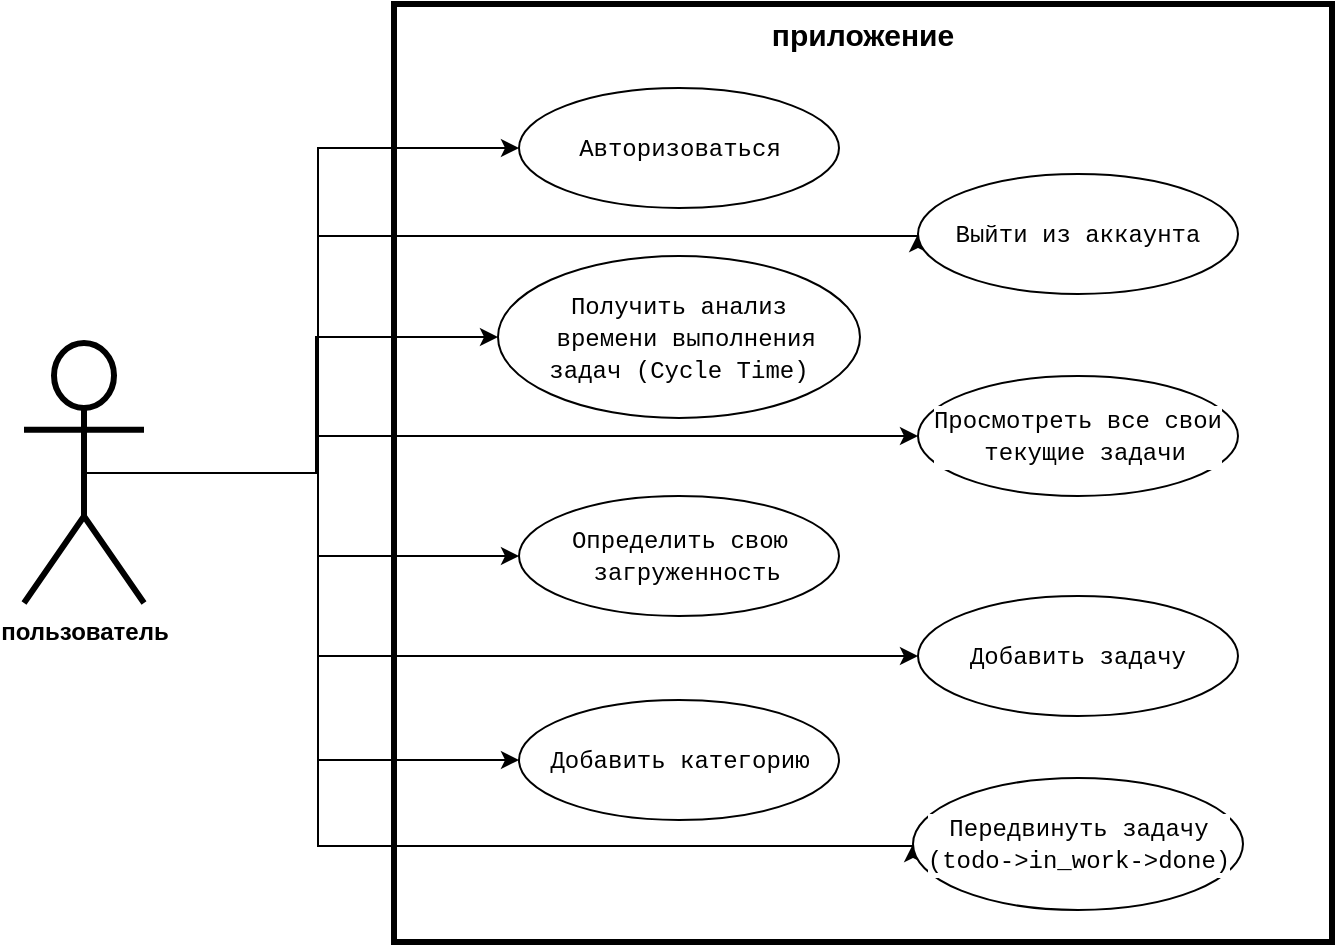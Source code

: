 <mxfile version="26.0.16">
  <diagram name="Страница — 1" id="VtmHv96i5wA-RLcBsSub">
    <mxGraphModel dx="1295" dy="878" grid="0" gridSize="10" guides="1" tooltips="1" connect="1" arrows="1" fold="1" page="0" pageScale="1" pageWidth="827" pageHeight="1169" math="0" shadow="0">
      <root>
        <mxCell id="0" />
        <mxCell id="1" parent="0" />
        <mxCell id="aSmrD-3UpMkZ6W-dr-7R-2" value="&lt;font style=&quot;font-size: 15px;&quot;&gt;&lt;b&gt;приложение&lt;/b&gt;&lt;/font&gt;" style="whiteSpace=wrap;html=1;aspect=fixed;verticalAlign=top;strokeWidth=3;" parent="1" vertex="1">
          <mxGeometry x="448" y="204" width="469" height="469" as="geometry" />
        </mxCell>
        <mxCell id="aSmrD-3UpMkZ6W-dr-7R-11" style="edgeStyle=orthogonalEdgeStyle;rounded=0;orthogonalLoop=1;jettySize=auto;html=1;entryX=0;entryY=0.5;entryDx=0;entryDy=0;exitX=0.5;exitY=0.5;exitDx=0;exitDy=0;exitPerimeter=0;" parent="1" source="aSmrD-3UpMkZ6W-dr-7R-1" target="aSmrD-3UpMkZ6W-dr-7R-5" edge="1">
          <mxGeometry relative="1" as="geometry">
            <Array as="points">
              <mxPoint x="410" y="439" />
              <mxPoint x="410" y="276" />
            </Array>
          </mxGeometry>
        </mxCell>
        <mxCell id="aSmrD-3UpMkZ6W-dr-7R-12" style="edgeStyle=orthogonalEdgeStyle;rounded=0;orthogonalLoop=1;jettySize=auto;html=1;exitX=0.5;exitY=0.5;exitDx=0;exitDy=0;exitPerimeter=0;entryX=0;entryY=0.5;entryDx=0;entryDy=0;" parent="1" source="aSmrD-3UpMkZ6W-dr-7R-1" target="aSmrD-3UpMkZ6W-dr-7R-10" edge="1">
          <mxGeometry relative="1" as="geometry">
            <Array as="points">
              <mxPoint x="409" y="439" />
              <mxPoint x="409" y="371" />
            </Array>
          </mxGeometry>
        </mxCell>
        <mxCell id="aSmrD-3UpMkZ6W-dr-7R-13" style="edgeStyle=orthogonalEdgeStyle;rounded=0;orthogonalLoop=1;jettySize=auto;html=1;exitX=0.5;exitY=0.5;exitDx=0;exitDy=0;exitPerimeter=0;entryX=0;entryY=0.5;entryDx=0;entryDy=0;" parent="1" source="aSmrD-3UpMkZ6W-dr-7R-1" target="aSmrD-3UpMkZ6W-dr-7R-9" edge="1">
          <mxGeometry relative="1" as="geometry">
            <Array as="points">
              <mxPoint x="410" y="439" />
              <mxPoint x="410" y="480" />
            </Array>
          </mxGeometry>
        </mxCell>
        <mxCell id="aSmrD-3UpMkZ6W-dr-7R-14" style="edgeStyle=orthogonalEdgeStyle;rounded=0;orthogonalLoop=1;jettySize=auto;html=1;exitX=0.5;exitY=0.5;exitDx=0;exitDy=0;exitPerimeter=0;entryX=0;entryY=0.5;entryDx=0;entryDy=0;" parent="1" source="aSmrD-3UpMkZ6W-dr-7R-1" target="aSmrD-3UpMkZ6W-dr-7R-7" edge="1">
          <mxGeometry relative="1" as="geometry">
            <Array as="points">
              <mxPoint x="410" y="439" />
              <mxPoint x="410" y="530" />
            </Array>
          </mxGeometry>
        </mxCell>
        <mxCell id="aSmrD-3UpMkZ6W-dr-7R-15" style="edgeStyle=orthogonalEdgeStyle;rounded=0;orthogonalLoop=1;jettySize=auto;html=1;exitX=0.5;exitY=0.5;exitDx=0;exitDy=0;exitPerimeter=0;entryX=0;entryY=0.5;entryDx=0;entryDy=0;" parent="1" source="aSmrD-3UpMkZ6W-dr-7R-1" target="aSmrD-3UpMkZ6W-dr-7R-6" edge="1">
          <mxGeometry relative="1" as="geometry">
            <Array as="points">
              <mxPoint x="410" y="439" />
              <mxPoint x="410" y="320" />
            </Array>
          </mxGeometry>
        </mxCell>
        <mxCell id="aSmrD-3UpMkZ6W-dr-7R-16" style="edgeStyle=orthogonalEdgeStyle;rounded=0;orthogonalLoop=1;jettySize=auto;html=1;exitX=0.5;exitY=0.5;exitDx=0;exitDy=0;exitPerimeter=0;entryX=0;entryY=0.5;entryDx=0;entryDy=0;" parent="1" source="aSmrD-3UpMkZ6W-dr-7R-1" target="aSmrD-3UpMkZ6W-dr-7R-8" edge="1">
          <mxGeometry relative="1" as="geometry">
            <Array as="points">
              <mxPoint x="410" y="439" />
              <mxPoint x="410" y="420" />
            </Array>
          </mxGeometry>
        </mxCell>
        <mxCell id="G6bpGgtbHboEOtNbbOvt-3" style="edgeStyle=orthogonalEdgeStyle;rounded=0;orthogonalLoop=1;jettySize=auto;html=1;exitX=0.5;exitY=0.5;exitDx=0;exitDy=0;exitPerimeter=0;entryX=0;entryY=0.5;entryDx=0;entryDy=0;" edge="1" parent="1" source="aSmrD-3UpMkZ6W-dr-7R-1" target="G6bpGgtbHboEOtNbbOvt-1">
          <mxGeometry relative="1" as="geometry">
            <Array as="points">
              <mxPoint x="410" y="439" />
              <mxPoint x="410" y="582" />
            </Array>
          </mxGeometry>
        </mxCell>
        <mxCell id="G6bpGgtbHboEOtNbbOvt-4" style="edgeStyle=orthogonalEdgeStyle;rounded=0;orthogonalLoop=1;jettySize=auto;html=1;exitX=0.5;exitY=0.5;exitDx=0;exitDy=0;exitPerimeter=0;entryX=0;entryY=0.5;entryDx=0;entryDy=0;" edge="1" parent="1" source="aSmrD-3UpMkZ6W-dr-7R-1" target="G6bpGgtbHboEOtNbbOvt-2">
          <mxGeometry relative="1" as="geometry">
            <Array as="points">
              <mxPoint x="410" y="439" />
              <mxPoint x="410" y="625" />
            </Array>
          </mxGeometry>
        </mxCell>
        <mxCell id="aSmrD-3UpMkZ6W-dr-7R-1" value="&lt;b&gt;пользователь&lt;/b&gt;" style="shape=umlActor;verticalLabelPosition=bottom;verticalAlign=top;html=1;outlineConnect=0;strokeWidth=3;" parent="1" vertex="1">
          <mxGeometry x="263" y="373.5" width="60" height="130" as="geometry" />
        </mxCell>
        <mxCell id="aSmrD-3UpMkZ6W-dr-7R-5" value="&lt;div style=&quot;color: rgb(0, 0, 0); background-color: rgb(255, 255, 255); font-family: Consolas, &amp;quot;Courier New&amp;quot;, monospace; font-weight: normal; font-size: 12px; line-height: 16px; white-space: pre;&quot;&gt;&lt;div&gt;&lt;span style=&quot;color: rgb(0, 0, 0);&quot;&gt;Авторизоваться&lt;/span&gt;&lt;/div&gt;&lt;/div&gt;" style="ellipse;whiteSpace=wrap;html=1;" parent="1" vertex="1">
          <mxGeometry x="510.5" y="246" width="160" height="60" as="geometry" />
        </mxCell>
        <mxCell id="aSmrD-3UpMkZ6W-dr-7R-6" value="&lt;div style=&quot;color: rgb(0, 0, 0); background-color: rgb(255, 255, 255); font-family: Consolas, &amp;quot;Courier New&amp;quot;, monospace; font-weight: normal; font-size: 12px; line-height: 16px; white-space: pre;&quot;&gt;&lt;div&gt;&lt;span style=&quot;color: rgb(0, 0, 0);&quot;&gt;Выйти из аккаунта&lt;/span&gt;&lt;/div&gt;&lt;/div&gt;" style="ellipse;whiteSpace=wrap;html=1;" parent="1" vertex="1">
          <mxGeometry x="710" y="289" width="160" height="60" as="geometry" />
        </mxCell>
        <mxCell id="aSmrD-3UpMkZ6W-dr-7R-7" value="&lt;div style=&quot;color: rgb(0, 0, 0); background-color: rgb(255, 255, 255); font-family: Consolas, &amp;quot;Courier New&amp;quot;, monospace; font-weight: normal; font-size: 12px; line-height: 16px; white-space: pre;&quot;&gt;&lt;div style=&quot;line-height: 16px;&quot;&gt;Добавить задачу&lt;/div&gt;&lt;/div&gt;" style="ellipse;whiteSpace=wrap;html=1;" parent="1" vertex="1">
          <mxGeometry x="710" y="500" width="160" height="60" as="geometry" />
        </mxCell>
        <mxCell id="aSmrD-3UpMkZ6W-dr-7R-8" value="&lt;div style=&quot;color: rgb(0, 0, 0); background-color: rgb(255, 255, 255); font-family: Consolas, &amp;quot;Courier New&amp;quot;, monospace; font-weight: normal; font-size: 12px; line-height: 16px; white-space: pre;&quot;&gt;&lt;div style=&quot;line-height: 16px;&quot;&gt;Просмотреть все &lt;span style=&quot;background-color: light-dark(rgb(255, 255, 255), rgb(255, 255, 255)); color: light-dark(rgb(0, 0, 0), rgb(0, 0, 0));&quot;&gt;свои&lt;/span&gt;&lt;/div&gt;&lt;div style=&quot;line-height: 16px;&quot;&gt;&lt;span style=&quot;background-color: light-dark(rgb(255, 255, 255), rgb(255, 255, 255)); color: light-dark(rgb(0, 0, 0), rgb(0, 0, 0));&quot;&gt; текущие задачи&lt;/span&gt;&lt;/div&gt;&lt;/div&gt;" style="ellipse;whiteSpace=wrap;html=1;" parent="1" vertex="1">
          <mxGeometry x="710" y="390" width="160" height="60" as="geometry" />
        </mxCell>
        <mxCell id="aSmrD-3UpMkZ6W-dr-7R-9" value="&lt;div style=&quot;color: rgb(0, 0, 0); background-color: rgb(255, 255, 255); font-family: Consolas, &amp;quot;Courier New&amp;quot;, monospace; font-weight: normal; font-size: 12px; line-height: 16px; white-space: pre;&quot;&gt;&lt;div style=&quot;line-height: 16px;&quot;&gt;Определить свою&lt;/div&gt;&lt;div style=&quot;line-height: 16px;&quot;&gt; загруженность&lt;/div&gt;&lt;/div&gt;" style="ellipse;whiteSpace=wrap;html=1;" parent="1" vertex="1">
          <mxGeometry x="510.5" y="450" width="160" height="60" as="geometry" />
        </mxCell>
        <mxCell id="aSmrD-3UpMkZ6W-dr-7R-10" value="&lt;div style=&quot;color: rgb(0, 0, 0); background-color: rgb(255, 255, 255); font-family: Consolas, &amp;quot;Courier New&amp;quot;, monospace; font-weight: normal; font-size: 12px; line-height: 16px; white-space: pre;&quot;&gt;&lt;div style=&quot;line-height: 16px;&quot;&gt;Получить анализ&lt;/div&gt;&lt;div style=&quot;line-height: 16px;&quot;&gt; времени выполнения&lt;/div&gt;&lt;div style=&quot;line-height: 16px;&quot;&gt;задач (Cycle Time)&lt;/div&gt;&lt;/div&gt;" style="ellipse;whiteSpace=wrap;html=1;" parent="1" vertex="1">
          <mxGeometry x="500" y="330" width="181" height="81" as="geometry" />
        </mxCell>
        <mxCell id="G6bpGgtbHboEOtNbbOvt-1" value="&lt;div style=&quot;color: rgb(0, 0, 0); background-color: rgb(255, 255, 255); font-family: Consolas, &amp;quot;Courier New&amp;quot;, monospace; font-weight: normal; font-size: 12px; line-height: 16px; white-space: pre;&quot;&gt;&lt;div style=&quot;line-height: 16px;&quot;&gt;Добавить категорию&lt;/div&gt;&lt;/div&gt;" style="ellipse;whiteSpace=wrap;html=1;" vertex="1" parent="1">
          <mxGeometry x="510.5" y="552" width="160" height="60" as="geometry" />
        </mxCell>
        <mxCell id="G6bpGgtbHboEOtNbbOvt-2" value="&lt;div style=&quot;color: rgb(0, 0, 0); background-color: rgb(255, 255, 255); font-family: Consolas, &amp;quot;Courier New&amp;quot;, monospace; font-weight: normal; font-size: 12px; line-height: 16px; white-space: pre;&quot;&gt;&lt;div style=&quot;line-height: 16px;&quot;&gt;Передвинуть задачу&lt;/div&gt;&lt;div style=&quot;line-height: 16px;&quot;&gt;(todo-&amp;gt;in_work-&amp;gt;done)&lt;/div&gt;&lt;/div&gt;" style="ellipse;whiteSpace=wrap;html=1;" vertex="1" parent="1">
          <mxGeometry x="707.5" y="591" width="165" height="66" as="geometry" />
        </mxCell>
      </root>
    </mxGraphModel>
  </diagram>
</mxfile>
